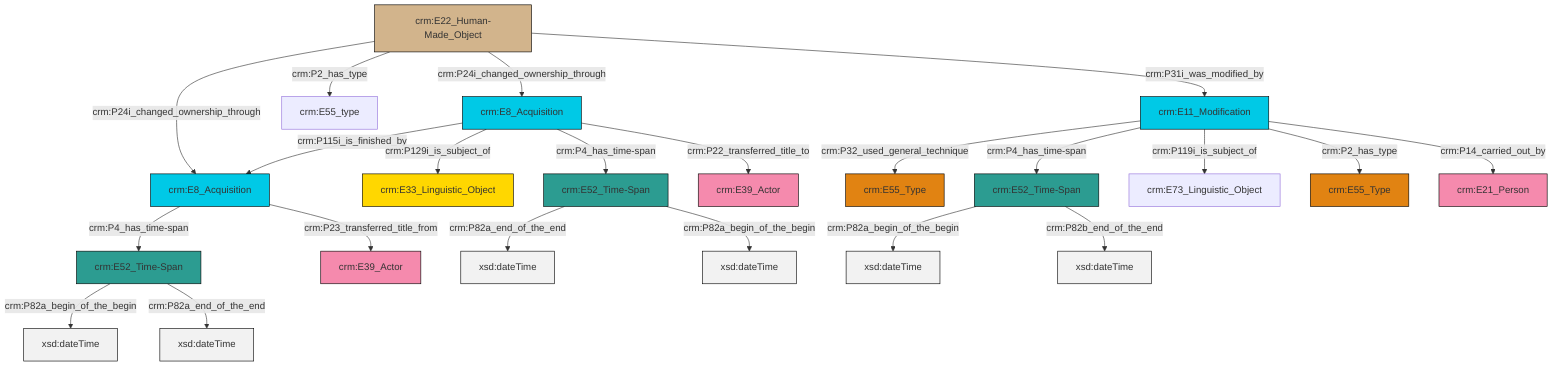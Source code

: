 graph TD
classDef Literal fill:#f2f2f2,stroke:#000000;
classDef CRM_Entity fill:#FFFFFF,stroke:#000000;
classDef Temporal_Entity fill:#00C9E6, stroke:#000000;
classDef Type fill:#E18312, stroke:#000000;
classDef Time-Span fill:#2C9C91, stroke:#000000;
classDef Appellation fill:#FFEB7F, stroke:#000000;
classDef Place fill:#008836, stroke:#000000;
classDef Persistent_Item fill:#B266B2, stroke:#000000;
classDef Conceptual_Object fill:#FFD700, stroke:#000000;
classDef Physical_Thing fill:#D2B48C, stroke:#000000;
classDef Actor fill:#f58aad, stroke:#000000;
classDef PC_Classes fill:#4ce600, stroke:#000000;
classDef Multi fill:#cccccc,stroke:#000000;

0["crm:E52_Time-Span"]:::Time-Span -->|crm:P82a_begin_of_the_begin| 6[xsd:dateTime]:::Literal
4["crm:E52_Time-Span"]:::Time-Span -->|crm:P82a_end_of_the_end| 11[xsd:dateTime]:::Literal
7["crm:E52_Time-Span"]:::Time-Span -->|crm:P82a_begin_of_the_begin| 12[xsd:dateTime]:::Literal
13["crm:E8_Acquisition"]:::Temporal_Entity -->|crm:P115i_is_finished_by| 14["crm:E8_Acquisition"]:::Temporal_Entity
9["crm:E22_Human-Made_Object"]:::Physical_Thing -->|crm:P24i_changed_ownership_through| 14["crm:E8_Acquisition"]:::Temporal_Entity
13["crm:E8_Acquisition"]:::Temporal_Entity -->|crm:P129i_is_subject_of| 15["crm:E33_Linguistic_Object"]:::Conceptual_Object
21["crm:E11_Modification"]:::Temporal_Entity -->|crm:P32_used_general_technique| 22["crm:E55_Type"]:::Type
9["crm:E22_Human-Made_Object"]:::Physical_Thing -->|crm:P2_has_type| 19["crm:E55_type"]:::Default
21["crm:E11_Modification"]:::Temporal_Entity -->|crm:P4_has_time-span| 7["crm:E52_Time-Span"]:::Time-Span
13["crm:E8_Acquisition"]:::Temporal_Entity -->|crm:P4_has_time-span| 4["crm:E52_Time-Span"]:::Time-Span
9["crm:E22_Human-Made_Object"]:::Physical_Thing -->|crm:P24i_changed_ownership_through| 13["crm:E8_Acquisition"]:::Temporal_Entity
21["crm:E11_Modification"]:::Temporal_Entity -->|crm:P119i_is_subject_of| 23["crm:E73_Linguistic_Object"]:::Default
7["crm:E52_Time-Span"]:::Time-Span -->|crm:P82b_end_of_the_end| 29[xsd:dateTime]:::Literal
14["crm:E8_Acquisition"]:::Temporal_Entity -->|crm:P4_has_time-span| 0["crm:E52_Time-Span"]:::Time-Span
14["crm:E8_Acquisition"]:::Temporal_Entity -->|crm:P23_transferred_title_from| 17["crm:E39_Actor"]:::Actor
13["crm:E8_Acquisition"]:::Temporal_Entity -->|crm:P22_transferred_title_to| 30["crm:E39_Actor"]:::Actor
0["crm:E52_Time-Span"]:::Time-Span -->|crm:P82a_end_of_the_end| 31[xsd:dateTime]:::Literal
4["crm:E52_Time-Span"]:::Time-Span -->|crm:P82a_begin_of_the_begin| 33[xsd:dateTime]:::Literal
21["crm:E11_Modification"]:::Temporal_Entity -->|crm:P2_has_type| 26["crm:E55_Type"]:::Type
9["crm:E22_Human-Made_Object"]:::Physical_Thing -->|crm:P31i_was_modified_by| 21["crm:E11_Modification"]:::Temporal_Entity
21["crm:E11_Modification"]:::Temporal_Entity -->|crm:P14_carried_out_by| 2["crm:E21_Person"]:::Actor